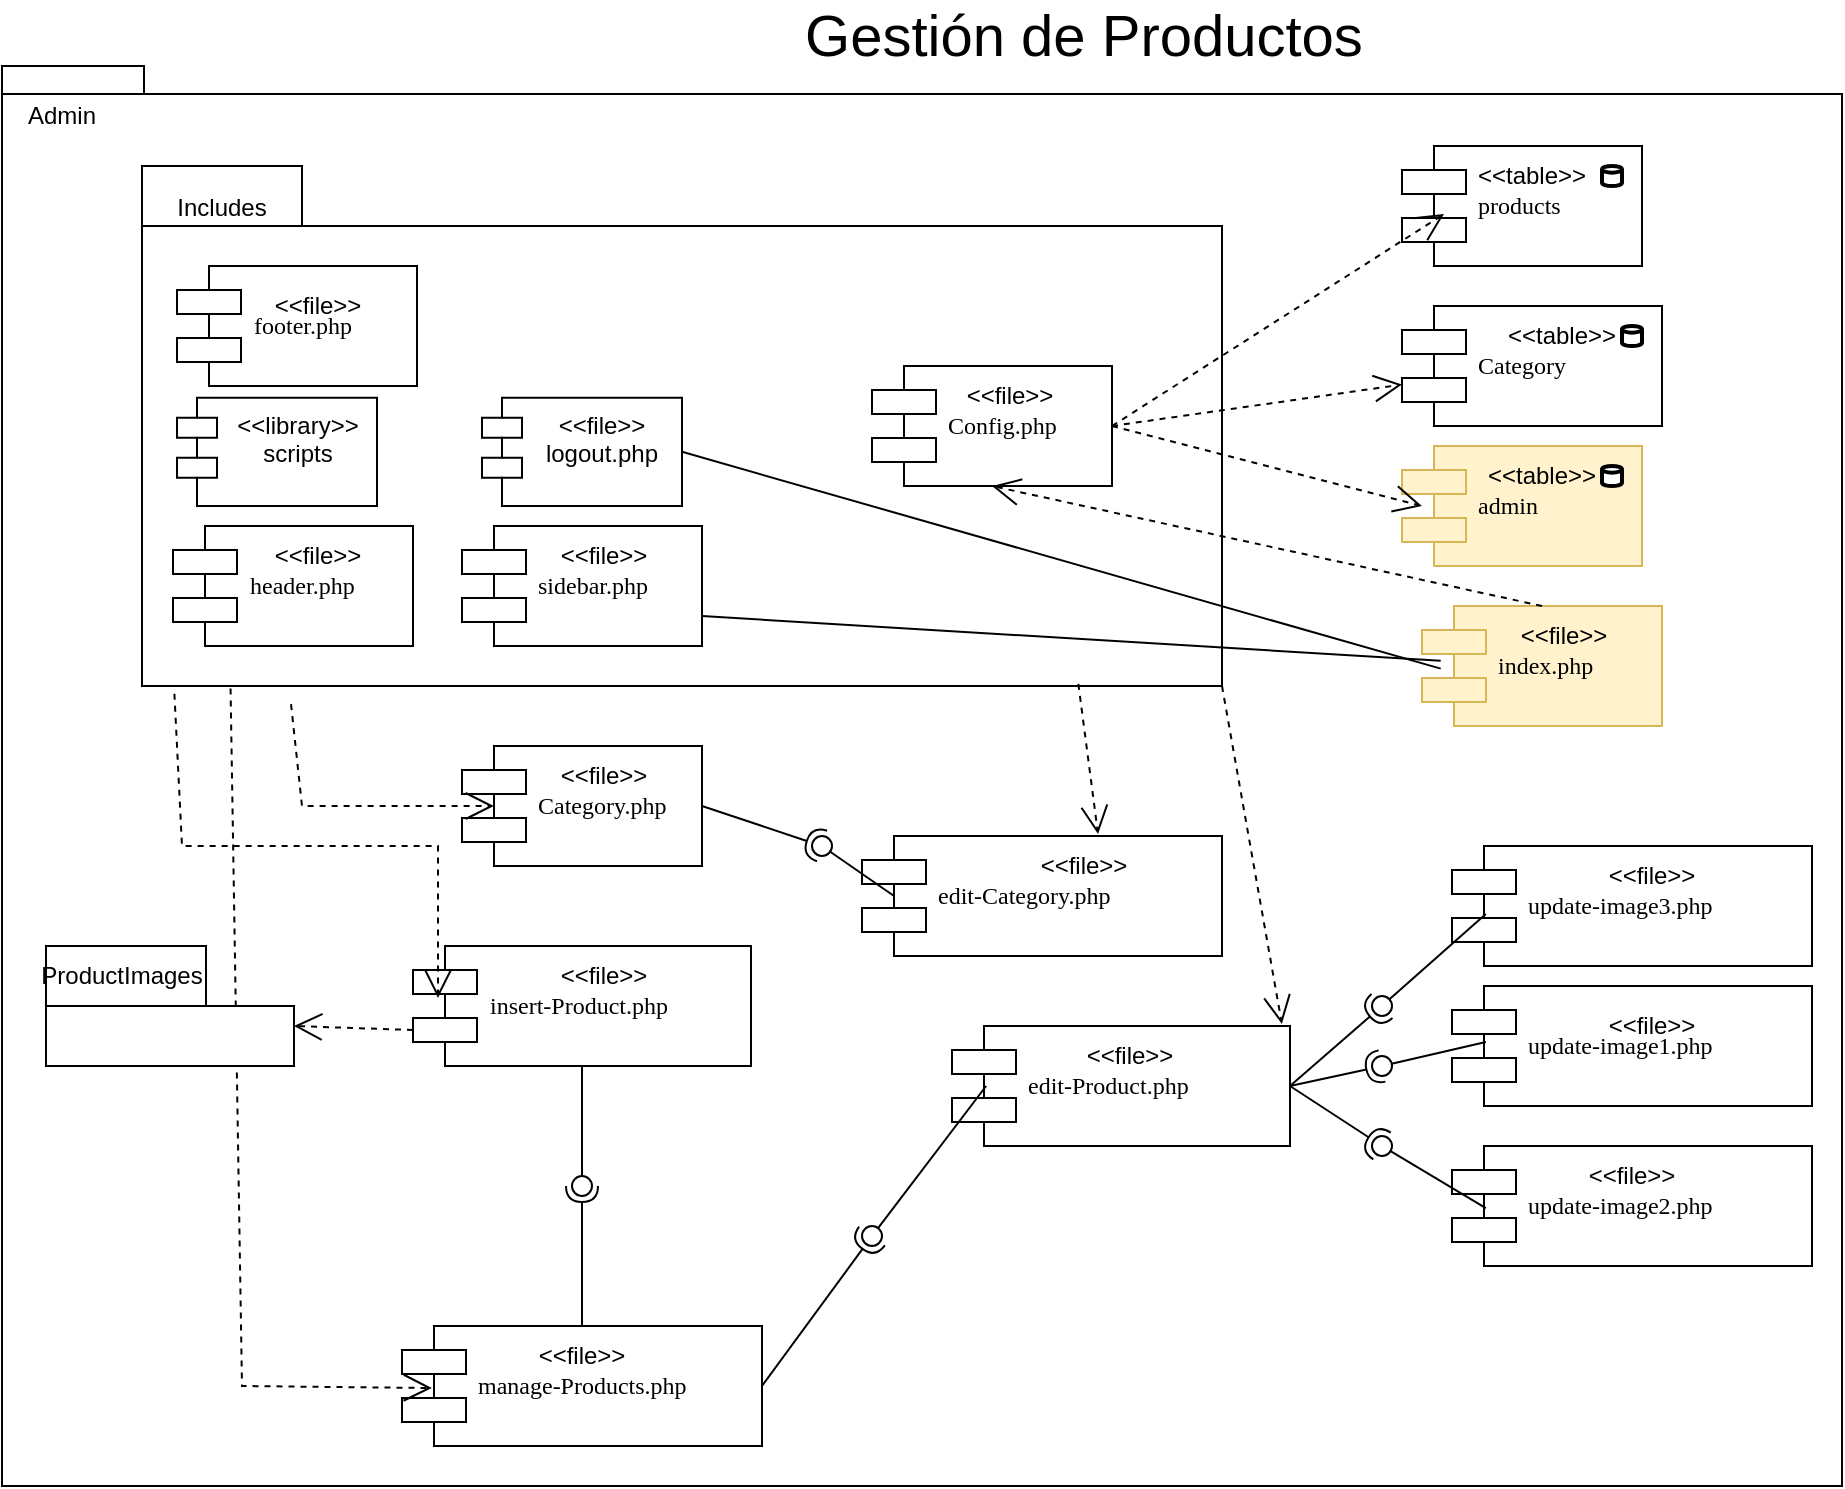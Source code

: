 <mxfile version="22.0.8" type="github">
  <diagram name="Página-1" id="GMEsVAINNBaTcpao7fsB">
    <mxGraphModel dx="2000" dy="1806" grid="1" gridSize="10" guides="1" tooltips="1" connect="1" arrows="1" fold="1" page="1" pageScale="1" pageWidth="827" pageHeight="1169" math="0" shadow="0">
      <root>
        <mxCell id="0" />
        <mxCell id="1" parent="0" />
        <mxCell id="oqwPhSUPqJG5sDOOm7o7-99" value="Gestión de Productos" style="text;html=1;strokeColor=none;fillColor=none;align=center;verticalAlign=middle;whiteSpace=wrap;rounded=0;fontSize=29;" parent="1" vertex="1">
          <mxGeometry x="241" width="420" height="30" as="geometry" />
        </mxCell>
        <mxCell id="aBW9D4QRDCEDmR9I3vUL-10" value="" style="shape=folder;fontStyle=1;spacingTop=10;tabWidth=40;tabHeight=14;tabPosition=left;html=1;whiteSpace=wrap;" parent="1" vertex="1">
          <mxGeometry x="-90" y="30" width="920" height="710" as="geometry" />
        </mxCell>
        <mxCell id="aBW9D4QRDCEDmR9I3vUL-11" value="" style="shape=folder;fontStyle=1;tabWidth=80;tabHeight=30;tabPosition=left;html=1;boundedLbl=1;whiteSpace=wrap;" parent="1" vertex="1">
          <mxGeometry x="-20" y="80" width="540" height="260" as="geometry" />
        </mxCell>
        <mxCell id="aBW9D4QRDCEDmR9I3vUL-12" value="&lt;font style=&quot;vertical-align: inherit;&quot;&gt;&lt;font style=&quot;vertical-align: inherit;&quot;&gt;Includes&lt;/font&gt;&lt;/font&gt;" style="text;html=1;strokeColor=none;fillColor=none;align=center;verticalAlign=middle;whiteSpace=wrap;rounded=0;" parent="1" vertex="1">
          <mxGeometry x="-10" y="85.82" width="60" height="30" as="geometry" />
        </mxCell>
        <mxCell id="aBW9D4QRDCEDmR9I3vUL-13" value="footer.php" style="shape=component;align=left;spacingLeft=36;rounded=0;shadow=0;comic=0;labelBackgroundColor=none;strokeWidth=1;fontFamily=Verdana;fontSize=12;html=1;" parent="1" vertex="1">
          <mxGeometry x="-2.5" y="130" width="120" height="60" as="geometry" />
        </mxCell>
        <mxCell id="aBW9D4QRDCEDmR9I3vUL-14" value="header.php" style="shape=component;align=left;spacingLeft=36;rounded=0;shadow=0;comic=0;labelBackgroundColor=none;strokeWidth=1;fontFamily=Verdana;fontSize=12;html=1;" parent="1" vertex="1">
          <mxGeometry x="-4.5" y="260" width="120" height="60" as="geometry" />
        </mxCell>
        <mxCell id="aBW9D4QRDCEDmR9I3vUL-15" value="&amp;lt;&amp;lt;file&amp;gt;&amp;gt;" style="text;html=1;strokeColor=none;fillColor=none;align=center;verticalAlign=middle;whiteSpace=wrap;rounded=0;" parent="1" vertex="1">
          <mxGeometry x="37.5" y="140" width="60" height="20" as="geometry" />
        </mxCell>
        <mxCell id="aBW9D4QRDCEDmR9I3vUL-16" value="products" style="shape=component;align=left;spacingLeft=36;rounded=0;shadow=0;comic=0;labelBackgroundColor=none;strokeWidth=1;fontFamily=Verdana;fontSize=12;html=1;" parent="1" vertex="1">
          <mxGeometry x="610" y="70" width="120" height="60" as="geometry" />
        </mxCell>
        <mxCell id="aBW9D4QRDCEDmR9I3vUL-17" value="Category" style="shape=component;align=left;spacingLeft=36;rounded=0;shadow=0;comic=0;labelBackgroundColor=none;strokeWidth=1;fontFamily=Verdana;fontSize=12;html=1;" parent="1" vertex="1">
          <mxGeometry x="610" y="150" width="130" height="60" as="geometry" />
        </mxCell>
        <mxCell id="aBW9D4QRDCEDmR9I3vUL-18" value="&amp;lt;&amp;lt;table&amp;gt;&amp;gt;" style="text;html=1;strokeColor=none;fillColor=none;align=center;verticalAlign=middle;whiteSpace=wrap;rounded=0;" parent="1" vertex="1">
          <mxGeometry x="645" y="70" width="60" height="30" as="geometry" />
        </mxCell>
        <mxCell id="aBW9D4QRDCEDmR9I3vUL-19" value="&amp;lt;&amp;lt;file&amp;gt;&amp;gt;" style="text;html=1;strokeColor=none;fillColor=none;align=center;verticalAlign=middle;whiteSpace=wrap;rounded=0;" parent="1" vertex="1">
          <mxGeometry x="37.5" y="260" width="60" height="30" as="geometry" />
        </mxCell>
        <mxCell id="aBW9D4QRDCEDmR9I3vUL-20" value="" style="strokeWidth=2;html=1;shape=mxgraph.flowchart.database;whiteSpace=wrap;" parent="1" vertex="1">
          <mxGeometry x="710" y="80" width="10" height="10" as="geometry" />
        </mxCell>
        <mxCell id="aBW9D4QRDCEDmR9I3vUL-21" value="index.php" style="shape=component;align=left;spacingLeft=36;rounded=0;shadow=0;comic=0;labelBackgroundColor=none;strokeWidth=1;fontFamily=Verdana;fontSize=12;html=1;fillColor=#fff2cc;strokeColor=#d6b656;" parent="1" vertex="1">
          <mxGeometry x="620" y="300" width="120" height="60" as="geometry" />
        </mxCell>
        <mxCell id="aBW9D4QRDCEDmR9I3vUL-22" value="admin" style="shape=component;align=left;spacingLeft=36;rounded=0;shadow=0;comic=0;labelBackgroundColor=none;strokeWidth=1;fontFamily=Verdana;fontSize=12;html=1;fillColor=#fff2cc;strokeColor=#d6b656;" parent="1" vertex="1">
          <mxGeometry x="610" y="220" width="120" height="60" as="geometry" />
        </mxCell>
        <mxCell id="aBW9D4QRDCEDmR9I3vUL-23" value="&amp;lt;&amp;lt;table&amp;gt;&amp;gt;" style="text;html=1;strokeColor=none;fillColor=none;align=center;verticalAlign=middle;whiteSpace=wrap;rounded=0;" parent="1" vertex="1">
          <mxGeometry x="650" y="220" width="60" height="30" as="geometry" />
        </mxCell>
        <mxCell id="aBW9D4QRDCEDmR9I3vUL-24" value="" style="ellipse;whiteSpace=wrap;html=1;align=center;aspect=fixed;fillColor=none;strokeColor=none;resizable=0;perimeter=centerPerimeter;rotatable=0;allowArrows=0;points=[];outlineConnect=1;" parent="1" vertex="1">
          <mxGeometry x="815" y="490" width="10" height="10" as="geometry" />
        </mxCell>
        <mxCell id="aBW9D4QRDCEDmR9I3vUL-25" value="" style="strokeWidth=2;html=1;shape=mxgraph.flowchart.database;whiteSpace=wrap;" parent="1" vertex="1">
          <mxGeometry x="710" y="230" width="10" height="10" as="geometry" />
        </mxCell>
        <mxCell id="aBW9D4QRDCEDmR9I3vUL-26" value="Config.php" style="shape=component;align=left;spacingLeft=36;rounded=0;shadow=0;comic=0;labelBackgroundColor=none;strokeWidth=1;fontFamily=Verdana;fontSize=12;html=1;" parent="1" vertex="1">
          <mxGeometry x="345" y="180" width="120" height="60" as="geometry" />
        </mxCell>
        <mxCell id="aBW9D4QRDCEDmR9I3vUL-27" value="&amp;lt;&amp;lt;file&amp;gt;&amp;gt;" style="text;html=1;strokeColor=none;fillColor=none;align=center;verticalAlign=middle;whiteSpace=wrap;rounded=0;" parent="1" vertex="1">
          <mxGeometry x="384" y="180" width="60" height="30" as="geometry" />
        </mxCell>
        <mxCell id="aBW9D4QRDCEDmR9I3vUL-28" value="&amp;lt;&amp;lt;table&amp;gt;&amp;gt;" style="text;html=1;strokeColor=none;fillColor=none;align=center;verticalAlign=middle;whiteSpace=wrap;rounded=0;" parent="1" vertex="1">
          <mxGeometry x="660" y="150" width="60" height="30" as="geometry" />
        </mxCell>
        <mxCell id="aBW9D4QRDCEDmR9I3vUL-29" value="" style="strokeWidth=2;html=1;shape=mxgraph.flowchart.database;whiteSpace=wrap;" parent="1" vertex="1">
          <mxGeometry x="720" y="160" width="10" height="10" as="geometry" />
        </mxCell>
        <mxCell id="aBW9D4QRDCEDmR9I3vUL-30" value="" style="endArrow=open;endSize=12;dashed=1;html=1;rounded=0;exitX=1;exitY=0.5;exitDx=0;exitDy=0;entryX=0.083;entryY=0.5;entryDx=0;entryDy=0;entryPerimeter=0;" parent="1" source="aBW9D4QRDCEDmR9I3vUL-26" target="aBW9D4QRDCEDmR9I3vUL-22" edge="1">
          <mxGeometry width="160" relative="1" as="geometry">
            <mxPoint x="506" y="441.98" as="sourcePoint" />
            <mxPoint x="261" y="470" as="targetPoint" />
          </mxGeometry>
        </mxCell>
        <mxCell id="aBW9D4QRDCEDmR9I3vUL-31" value="" style="endArrow=open;endSize=12;dashed=1;html=1;rounded=0;exitX=1;exitY=0.5;exitDx=0;exitDy=0;" parent="1" source="aBW9D4QRDCEDmR9I3vUL-26" target="aBW9D4QRDCEDmR9I3vUL-17" edge="1">
          <mxGeometry width="160" relative="1" as="geometry">
            <mxPoint x="475" y="220" as="sourcePoint" />
            <mxPoint x="630" y="260" as="targetPoint" />
          </mxGeometry>
        </mxCell>
        <mxCell id="aBW9D4QRDCEDmR9I3vUL-32" value="" style="endArrow=open;endSize=12;dashed=1;html=1;rounded=0;exitX=1;exitY=0.5;exitDx=0;exitDy=0;entryX=0.175;entryY=0.567;entryDx=0;entryDy=0;entryPerimeter=0;" parent="1" source="aBW9D4QRDCEDmR9I3vUL-26" target="aBW9D4QRDCEDmR9I3vUL-16" edge="1">
          <mxGeometry width="160" relative="1" as="geometry">
            <mxPoint x="485" y="230" as="sourcePoint" />
            <mxPoint x="640" y="270" as="targetPoint" />
          </mxGeometry>
        </mxCell>
        <mxCell id="aBW9D4QRDCEDmR9I3vUL-33" value="&lt;font style=&quot;vertical-align: inherit;&quot;&gt;&lt;font style=&quot;vertical-align: inherit;&quot;&gt;Admin&lt;/font&gt;&lt;/font&gt;" style="text;html=1;strokeColor=none;fillColor=none;align=center;verticalAlign=middle;whiteSpace=wrap;rounded=0;" parent="1" vertex="1">
          <mxGeometry x="-90" y="40" width="60" height="30" as="geometry" />
        </mxCell>
        <mxCell id="aBW9D4QRDCEDmR9I3vUL-34" value="Category.php" style="shape=component;align=left;spacingLeft=36;rounded=0;shadow=0;comic=0;labelBackgroundColor=none;strokeWidth=1;fontFamily=Verdana;fontSize=12;html=1;" parent="1" vertex="1">
          <mxGeometry x="140" y="370" width="120" height="60" as="geometry" />
        </mxCell>
        <mxCell id="aBW9D4QRDCEDmR9I3vUL-35" value="insert-Product.php" style="shape=component;align=left;spacingLeft=36;rounded=0;shadow=0;comic=0;labelBackgroundColor=none;strokeWidth=1;fontFamily=Verdana;fontSize=12;html=1;" parent="1" vertex="1">
          <mxGeometry x="115.5" y="470" width="169" height="60" as="geometry" />
        </mxCell>
        <mxCell id="aBW9D4QRDCEDmR9I3vUL-36" value="edit-Product.php" style="shape=component;align=left;spacingLeft=36;rounded=0;shadow=0;comic=0;labelBackgroundColor=none;strokeWidth=1;fontFamily=Verdana;fontSize=12;html=1;" parent="1" vertex="1">
          <mxGeometry x="385" y="510" width="169" height="60" as="geometry" />
        </mxCell>
        <mxCell id="aBW9D4QRDCEDmR9I3vUL-37" value="manage-Products.php" style="shape=component;align=left;spacingLeft=36;rounded=0;shadow=0;comic=0;labelBackgroundColor=none;strokeWidth=1;fontFamily=Verdana;fontSize=12;html=1;" parent="1" vertex="1">
          <mxGeometry x="110" y="660" width="180" height="60" as="geometry" />
        </mxCell>
        <mxCell id="aBW9D4QRDCEDmR9I3vUL-38" value="edit-Category.php" style="shape=component;align=left;spacingLeft=36;rounded=0;shadow=0;comic=0;labelBackgroundColor=none;strokeWidth=1;fontFamily=Verdana;fontSize=12;html=1;" parent="1" vertex="1">
          <mxGeometry x="340" y="415" width="180" height="60" as="geometry" />
        </mxCell>
        <mxCell id="aBW9D4QRDCEDmR9I3vUL-39" value="update-image1.php" style="shape=component;align=left;spacingLeft=36;rounded=0;shadow=0;comic=0;labelBackgroundColor=none;strokeWidth=1;fontFamily=Verdana;fontSize=12;html=1;" parent="1" vertex="1">
          <mxGeometry x="635" y="490" width="180" height="60" as="geometry" />
        </mxCell>
        <mxCell id="aBW9D4QRDCEDmR9I3vUL-40" value="update-image2.php" style="shape=component;align=left;spacingLeft=36;rounded=0;shadow=0;comic=0;labelBackgroundColor=none;strokeWidth=1;fontFamily=Verdana;fontSize=12;html=1;" parent="1" vertex="1">
          <mxGeometry x="635" y="570" width="180" height="60" as="geometry" />
        </mxCell>
        <mxCell id="aBW9D4QRDCEDmR9I3vUL-41" value="update-image3.php" style="shape=component;align=left;spacingLeft=36;rounded=0;shadow=0;comic=0;labelBackgroundColor=none;strokeWidth=1;fontFamily=Verdana;fontSize=12;html=1;" parent="1" vertex="1">
          <mxGeometry x="635" y="420" width="180" height="60" as="geometry" />
        </mxCell>
        <mxCell id="aBW9D4QRDCEDmR9I3vUL-42" value="" style="endArrow=open;endSize=12;dashed=1;html=1;rounded=0;exitX=0.5;exitY=0;exitDx=0;exitDy=0;entryX=0.5;entryY=1;entryDx=0;entryDy=0;" parent="1" source="aBW9D4QRDCEDmR9I3vUL-21" target="aBW9D4QRDCEDmR9I3vUL-26" edge="1">
          <mxGeometry width="160" relative="1" as="geometry">
            <mxPoint x="475" y="220" as="sourcePoint" />
            <mxPoint x="630" y="260" as="targetPoint" />
          </mxGeometry>
        </mxCell>
        <mxCell id="aBW9D4QRDCEDmR9I3vUL-43" value="sidebar.php" style="shape=component;align=left;spacingLeft=36;rounded=0;shadow=0;comic=0;labelBackgroundColor=none;strokeWidth=1;fontFamily=Verdana;fontSize=12;html=1;" parent="1" vertex="1">
          <mxGeometry x="140" y="260" width="120" height="60" as="geometry" />
        </mxCell>
        <mxCell id="aBW9D4QRDCEDmR9I3vUL-44" value="" style="endArrow=none;html=1;rounded=0;entryX=0.078;entryY=0.456;entryDx=0;entryDy=0;exitX=1;exitY=0.75;exitDx=0;exitDy=0;entryPerimeter=0;" parent="1" source="aBW9D4QRDCEDmR9I3vUL-43" target="aBW9D4QRDCEDmR9I3vUL-21" edge="1">
          <mxGeometry width="50" height="50" relative="1" as="geometry">
            <mxPoint x="107" y="390" as="sourcePoint" />
            <mxPoint x="210" y="330" as="targetPoint" />
          </mxGeometry>
        </mxCell>
        <mxCell id="aBW9D4QRDCEDmR9I3vUL-45" value="" style="rounded=0;orthogonalLoop=1;jettySize=auto;html=1;endArrow=halfCircle;endFill=0;endSize=6;strokeWidth=1;sketch=0;exitX=1;exitY=0.5;exitDx=0;exitDy=0;" parent="1" source="aBW9D4QRDCEDmR9I3vUL-36" edge="1">
          <mxGeometry relative="1" as="geometry">
            <mxPoint x="400" y="445" as="sourcePoint" />
            <mxPoint x="600" y="500" as="targetPoint" />
          </mxGeometry>
        </mxCell>
        <mxCell id="aBW9D4QRDCEDmR9I3vUL-46" value="" style="rounded=0;orthogonalLoop=1;jettySize=auto;html=1;endArrow=oval;endFill=0;sketch=0;sourcePerimeterSpacing=0;targetPerimeterSpacing=0;endSize=10;exitX=0.094;exitY=0.567;exitDx=0;exitDy=0;exitPerimeter=0;" parent="1" source="aBW9D4QRDCEDmR9I3vUL-41" edge="1">
          <mxGeometry relative="1" as="geometry">
            <mxPoint x="360" y="445" as="sourcePoint" />
            <mxPoint x="600" y="500" as="targetPoint" />
          </mxGeometry>
        </mxCell>
        <mxCell id="aBW9D4QRDCEDmR9I3vUL-47" value="" style="ellipse;whiteSpace=wrap;html=1;align=center;aspect=fixed;fillColor=none;strokeColor=none;resizable=0;perimeter=centerPerimeter;rotatable=0;allowArrows=0;points=[];outlineConnect=1;" parent="1" vertex="1">
          <mxGeometry x="375" y="440" width="10" height="10" as="geometry" />
        </mxCell>
        <mxCell id="aBW9D4QRDCEDmR9I3vUL-48" value="" style="rounded=0;orthogonalLoop=1;jettySize=auto;html=1;endArrow=halfCircle;endFill=0;endSize=6;strokeWidth=1;sketch=0;exitX=1;exitY=0.5;exitDx=0;exitDy=0;" parent="1" source="aBW9D4QRDCEDmR9I3vUL-36" edge="1">
          <mxGeometry relative="1" as="geometry">
            <mxPoint x="400" y="445" as="sourcePoint" />
            <mxPoint x="600" y="530" as="targetPoint" />
          </mxGeometry>
        </mxCell>
        <mxCell id="aBW9D4QRDCEDmR9I3vUL-49" value="" style="rounded=0;orthogonalLoop=1;jettySize=auto;html=1;endArrow=oval;endFill=0;sketch=0;sourcePerimeterSpacing=0;targetPerimeterSpacing=0;endSize=10;exitX=0.094;exitY=0.467;exitDx=0;exitDy=0;exitPerimeter=0;" parent="1" source="aBW9D4QRDCEDmR9I3vUL-39" edge="1">
          <mxGeometry relative="1" as="geometry">
            <mxPoint x="360" y="445" as="sourcePoint" />
            <mxPoint x="600" y="530" as="targetPoint" />
          </mxGeometry>
        </mxCell>
        <mxCell id="aBW9D4QRDCEDmR9I3vUL-50" value="" style="ellipse;whiteSpace=wrap;html=1;align=center;aspect=fixed;fillColor=none;strokeColor=none;resizable=0;perimeter=centerPerimeter;rotatable=0;allowArrows=0;points=[];outlineConnect=1;" parent="1" vertex="1">
          <mxGeometry x="375" y="440" width="10" height="10" as="geometry" />
        </mxCell>
        <mxCell id="aBW9D4QRDCEDmR9I3vUL-51" value="" style="rounded=0;orthogonalLoop=1;jettySize=auto;html=1;endArrow=halfCircle;endFill=0;endSize=6;strokeWidth=1;sketch=0;exitX=1;exitY=0.5;exitDx=0;exitDy=0;" parent="1" source="aBW9D4QRDCEDmR9I3vUL-36" edge="1">
          <mxGeometry relative="1" as="geometry">
            <mxPoint x="400" y="445" as="sourcePoint" />
            <mxPoint x="600" y="570" as="targetPoint" />
          </mxGeometry>
        </mxCell>
        <mxCell id="aBW9D4QRDCEDmR9I3vUL-52" value="" style="rounded=0;orthogonalLoop=1;jettySize=auto;html=1;endArrow=oval;endFill=0;sketch=0;sourcePerimeterSpacing=0;targetPerimeterSpacing=0;endSize=10;exitX=0.094;exitY=0.517;exitDx=0;exitDy=0;exitPerimeter=0;" parent="1" source="aBW9D4QRDCEDmR9I3vUL-40" edge="1">
          <mxGeometry relative="1" as="geometry">
            <mxPoint x="360" y="445" as="sourcePoint" />
            <mxPoint x="600" y="570" as="targetPoint" />
          </mxGeometry>
        </mxCell>
        <mxCell id="aBW9D4QRDCEDmR9I3vUL-53" value="" style="ellipse;whiteSpace=wrap;html=1;align=center;aspect=fixed;fillColor=none;strokeColor=none;resizable=0;perimeter=centerPerimeter;rotatable=0;allowArrows=0;points=[];outlineConnect=1;" parent="1" vertex="1">
          <mxGeometry x="375" y="440" width="10" height="10" as="geometry" />
        </mxCell>
        <mxCell id="aBW9D4QRDCEDmR9I3vUL-54" value="" style="rounded=0;orthogonalLoop=1;jettySize=auto;html=1;endArrow=halfCircle;endFill=0;endSize=6;strokeWidth=1;sketch=0;exitX=1;exitY=0.5;exitDx=0;exitDy=0;" parent="1" source="aBW9D4QRDCEDmR9I3vUL-34" edge="1">
          <mxGeometry relative="1" as="geometry">
            <mxPoint x="400" y="445" as="sourcePoint" />
            <mxPoint x="320" y="420" as="targetPoint" />
          </mxGeometry>
        </mxCell>
        <mxCell id="aBW9D4QRDCEDmR9I3vUL-55" value="" style="rounded=0;orthogonalLoop=1;jettySize=auto;html=1;endArrow=oval;endFill=0;sketch=0;sourcePerimeterSpacing=0;targetPerimeterSpacing=0;endSize=10;exitX=0.089;exitY=0.5;exitDx=0;exitDy=0;exitPerimeter=0;" parent="1" source="aBW9D4QRDCEDmR9I3vUL-38" edge="1">
          <mxGeometry relative="1" as="geometry">
            <mxPoint x="360" y="445" as="sourcePoint" />
            <mxPoint x="320" y="420" as="targetPoint" />
          </mxGeometry>
        </mxCell>
        <mxCell id="aBW9D4QRDCEDmR9I3vUL-56" value="" style="ellipse;whiteSpace=wrap;html=1;align=center;aspect=fixed;fillColor=none;strokeColor=none;resizable=0;perimeter=centerPerimeter;rotatable=0;allowArrows=0;points=[];outlineConnect=1;" parent="1" vertex="1">
          <mxGeometry x="375" y="440" width="10" height="10" as="geometry" />
        </mxCell>
        <mxCell id="aBW9D4QRDCEDmR9I3vUL-57" value="" style="rounded=0;orthogonalLoop=1;jettySize=auto;html=1;endArrow=halfCircle;endFill=0;endSize=6;strokeWidth=1;sketch=0;exitX=1;exitY=0.5;exitDx=0;exitDy=0;entryX=0.2;entryY=0.4;entryDx=0;entryDy=0;entryPerimeter=0;" parent="1" source="aBW9D4QRDCEDmR9I3vUL-37" target="aBW9D4QRDCEDmR9I3vUL-59" edge="1">
          <mxGeometry relative="1" as="geometry">
            <mxPoint x="390" y="575" as="sourcePoint" />
            <mxPoint x="360" y="560" as="targetPoint" />
          </mxGeometry>
        </mxCell>
        <mxCell id="aBW9D4QRDCEDmR9I3vUL-58" value="" style="rounded=0;orthogonalLoop=1;jettySize=auto;html=1;endArrow=oval;endFill=0;sketch=0;sourcePerimeterSpacing=0;targetPerimeterSpacing=0;endSize=10;exitX=0.101;exitY=0.5;exitDx=0;exitDy=0;exitPerimeter=0;entryX=0;entryY=0.2;entryDx=0;entryDy=0;entryPerimeter=0;" parent="1" source="aBW9D4QRDCEDmR9I3vUL-36" target="aBW9D4QRDCEDmR9I3vUL-59" edge="1">
          <mxGeometry relative="1" as="geometry">
            <mxPoint x="350" y="575" as="sourcePoint" />
            <mxPoint x="360" y="560" as="targetPoint" />
          </mxGeometry>
        </mxCell>
        <mxCell id="aBW9D4QRDCEDmR9I3vUL-59" value="" style="ellipse;whiteSpace=wrap;html=1;align=center;aspect=fixed;fillColor=none;strokeColor=none;resizable=0;perimeter=centerPerimeter;rotatable=0;allowArrows=0;points=[];outlineConnect=1;" parent="1" vertex="1">
          <mxGeometry x="340" y="610" width="10" height="10" as="geometry" />
        </mxCell>
        <mxCell id="aBW9D4QRDCEDmR9I3vUL-60" value="" style="rounded=0;orthogonalLoop=1;jettySize=auto;html=1;endArrow=halfCircle;endFill=0;endSize=6;strokeWidth=1;sketch=0;exitX=0.5;exitY=0;exitDx=0;exitDy=0;" parent="1" source="aBW9D4QRDCEDmR9I3vUL-37" edge="1">
          <mxGeometry relative="1" as="geometry">
            <mxPoint x="390" y="575" as="sourcePoint" />
            <mxPoint x="200" y="590" as="targetPoint" />
          </mxGeometry>
        </mxCell>
        <mxCell id="aBW9D4QRDCEDmR9I3vUL-61" value="" style="ellipse;whiteSpace=wrap;html=1;align=center;aspect=fixed;fillColor=none;strokeColor=none;resizable=0;perimeter=centerPerimeter;rotatable=0;allowArrows=0;points=[];outlineConnect=1;" parent="1" vertex="1">
          <mxGeometry x="364" y="570" width="10" height="10" as="geometry" />
        </mxCell>
        <mxCell id="aBW9D4QRDCEDmR9I3vUL-62" value="" style="rounded=0;orthogonalLoop=1;jettySize=auto;html=1;endArrow=oval;endFill=0;sketch=0;sourcePerimeterSpacing=0;targetPerimeterSpacing=0;endSize=10;exitX=0.5;exitY=1;exitDx=0;exitDy=0;" parent="1" source="aBW9D4QRDCEDmR9I3vUL-35" edge="1">
          <mxGeometry relative="1" as="geometry">
            <mxPoint x="412" y="550" as="sourcePoint" />
            <mxPoint x="200" y="590" as="targetPoint" />
          </mxGeometry>
        </mxCell>
        <mxCell id="aBW9D4QRDCEDmR9I3vUL-63" value="&amp;lt;&amp;lt;file&amp;gt;&amp;gt;" style="text;html=1;strokeColor=none;fillColor=none;align=center;verticalAlign=middle;whiteSpace=wrap;rounded=0;" parent="1" vertex="1">
          <mxGeometry x="181" y="370" width="60" height="30" as="geometry" />
        </mxCell>
        <mxCell id="aBW9D4QRDCEDmR9I3vUL-64" value="" style="endArrow=open;endSize=12;dashed=1;html=1;rounded=0;exitX=0.03;exitY=1.015;exitDx=0;exitDy=0;entryX=0.074;entryY=0.433;entryDx=0;entryDy=0;entryPerimeter=0;exitPerimeter=0;" parent="1" source="aBW9D4QRDCEDmR9I3vUL-11" target="aBW9D4QRDCEDmR9I3vUL-35" edge="1">
          <mxGeometry width="160" relative="1" as="geometry">
            <mxPoint x="690" y="310" as="sourcePoint" />
            <mxPoint x="415" y="250" as="targetPoint" />
            <Array as="points">
              <mxPoint y="420" />
              <mxPoint x="128" y="420" />
            </Array>
          </mxGeometry>
        </mxCell>
        <mxCell id="aBW9D4QRDCEDmR9I3vUL-65" value="" style="endArrow=open;endSize=12;dashed=1;html=1;rounded=0;exitX=0.138;exitY=1.035;exitDx=0;exitDy=0;entryX=0.133;entryY=0.5;entryDx=0;entryDy=0;entryPerimeter=0;exitPerimeter=0;" parent="1" source="aBW9D4QRDCEDmR9I3vUL-11" target="aBW9D4QRDCEDmR9I3vUL-34" edge="1">
          <mxGeometry width="160" relative="1" as="geometry">
            <mxPoint x="700" y="320" as="sourcePoint" />
            <mxPoint x="425" y="260" as="targetPoint" />
            <Array as="points">
              <mxPoint x="60" y="400" />
            </Array>
          </mxGeometry>
        </mxCell>
        <mxCell id="aBW9D4QRDCEDmR9I3vUL-66" value="" style="endArrow=open;endSize=12;dashed=1;html=1;rounded=0;exitX=0.082;exitY=1.005;exitDx=0;exitDy=0;exitPerimeter=0;entryX=0.083;entryY=0.517;entryDx=0;entryDy=0;entryPerimeter=0;" parent="1" source="aBW9D4QRDCEDmR9I3vUL-11" target="aBW9D4QRDCEDmR9I3vUL-37" edge="1">
          <mxGeometry width="160" relative="1" as="geometry">
            <mxPoint x="710" y="330" as="sourcePoint" />
            <mxPoint x="260" y="560" as="targetPoint" />
            <Array as="points">
              <mxPoint x="30" y="690" />
            </Array>
          </mxGeometry>
        </mxCell>
        <mxCell id="aBW9D4QRDCEDmR9I3vUL-67" value="" style="endArrow=open;endSize=12;dashed=1;html=1;rounded=0;exitX=0;exitY=0.7;exitDx=0;exitDy=0;entryX=0;entryY=0;entryDx=124;entryDy=45;entryPerimeter=0;" parent="1" source="aBW9D4QRDCEDmR9I3vUL-35" edge="1">
          <mxGeometry width="160" relative="1" as="geometry">
            <mxPoint x="720" y="340" as="sourcePoint" />
            <mxPoint x="56" y="510" as="targetPoint" />
          </mxGeometry>
        </mxCell>
        <mxCell id="aBW9D4QRDCEDmR9I3vUL-68" value="&amp;lt;&amp;lt;file&amp;gt;&amp;gt;" style="text;html=1;strokeColor=none;fillColor=none;align=center;verticalAlign=middle;whiteSpace=wrap;rounded=0;" parent="1" vertex="1">
          <mxGeometry x="181" y="470" width="60" height="30" as="geometry" />
        </mxCell>
        <mxCell id="aBW9D4QRDCEDmR9I3vUL-69" value="&amp;lt;&amp;lt;file&amp;gt;&amp;gt;" style="text;html=1;strokeColor=none;fillColor=none;align=center;verticalAlign=middle;whiteSpace=wrap;rounded=0;" parent="1" vertex="1">
          <mxGeometry x="421" y="415" width="60" height="30" as="geometry" />
        </mxCell>
        <mxCell id="aBW9D4QRDCEDmR9I3vUL-70" value="&amp;lt;&amp;lt;file&amp;gt;&amp;gt;" style="text;html=1;strokeColor=none;fillColor=none;align=center;verticalAlign=middle;whiteSpace=wrap;rounded=0;" parent="1" vertex="1">
          <mxGeometry x="444" y="510" width="60" height="30" as="geometry" />
        </mxCell>
        <mxCell id="aBW9D4QRDCEDmR9I3vUL-71" value="&amp;lt;&amp;lt;file&amp;gt;&amp;gt;" style="text;html=1;strokeColor=none;fillColor=none;align=center;verticalAlign=middle;whiteSpace=wrap;rounded=0;" parent="1" vertex="1">
          <mxGeometry x="705" y="420" width="60" height="30" as="geometry" />
        </mxCell>
        <mxCell id="aBW9D4QRDCEDmR9I3vUL-72" value="&amp;lt;&amp;lt;file&amp;gt;&amp;gt;" style="text;html=1;strokeColor=none;fillColor=none;align=center;verticalAlign=middle;whiteSpace=wrap;rounded=0;" parent="1" vertex="1">
          <mxGeometry x="705" y="495" width="60" height="30" as="geometry" />
        </mxCell>
        <mxCell id="aBW9D4QRDCEDmR9I3vUL-73" value="&amp;lt;&amp;lt;file&amp;gt;&amp;gt;" style="text;html=1;strokeColor=none;fillColor=none;align=center;verticalAlign=middle;whiteSpace=wrap;rounded=0;" parent="1" vertex="1">
          <mxGeometry x="695" y="570" width="60" height="30" as="geometry" />
        </mxCell>
        <mxCell id="aBW9D4QRDCEDmR9I3vUL-74" value="&amp;lt;&amp;lt;file&amp;gt;&amp;gt;" style="text;html=1;strokeColor=none;fillColor=none;align=center;verticalAlign=middle;whiteSpace=wrap;rounded=0;" parent="1" vertex="1">
          <mxGeometry x="170" y="660" width="60" height="30" as="geometry" />
        </mxCell>
        <mxCell id="aBW9D4QRDCEDmR9I3vUL-75" value="&amp;lt;&amp;lt;file&amp;gt;&amp;gt;" style="text;html=1;strokeColor=none;fillColor=none;align=center;verticalAlign=middle;whiteSpace=wrap;rounded=0;" parent="1" vertex="1">
          <mxGeometry x="661" y="300" width="60" height="30" as="geometry" />
        </mxCell>
        <mxCell id="aBW9D4QRDCEDmR9I3vUL-76" value="&amp;lt;&amp;lt;file&amp;gt;&amp;gt;" style="text;html=1;strokeColor=none;fillColor=none;align=center;verticalAlign=middle;whiteSpace=wrap;rounded=0;" parent="1" vertex="1">
          <mxGeometry x="181" y="260" width="60" height="30" as="geometry" />
        </mxCell>
        <mxCell id="aBW9D4QRDCEDmR9I3vUL-77" value="" style="shape=folder;fontStyle=1;tabWidth=80;tabHeight=30;tabPosition=left;html=1;boundedLbl=1;whiteSpace=wrap;" parent="1" vertex="1">
          <mxGeometry x="-68" y="470" width="124" height="60" as="geometry" />
        </mxCell>
        <mxCell id="aBW9D4QRDCEDmR9I3vUL-78" value="&lt;font style=&quot;vertical-align: inherit;&quot;&gt;&lt;font style=&quot;vertical-align: inherit;&quot;&gt;ProductImages&lt;/font&gt;&lt;/font&gt;" style="text;html=1;strokeColor=none;fillColor=none;align=center;verticalAlign=middle;whiteSpace=wrap;rounded=0;" parent="1" vertex="1">
          <mxGeometry x="-60" y="470" width="60" height="30" as="geometry" />
        </mxCell>
        <mxCell id="jId8rCC4zyaOJXFru7sP-6" value="" style="ellipse;whiteSpace=wrap;html=1;align=center;aspect=fixed;fillColor=none;strokeColor=none;resizable=1;perimeter=centerPerimeter;rotatable=1;allowArrows=0;points=[];outlineConnect=1;movable=1;deletable=1;editable=1;locked=0;connectable=1;" parent="1" vertex="1">
          <mxGeometry x="377.5" y="30" width="10" height="10" as="geometry" />
        </mxCell>
        <mxCell id="jId8rCC4zyaOJXFru7sP-12" value="" style="ellipse;whiteSpace=wrap;html=1;align=center;aspect=fixed;fillColor=none;strokeColor=none;resizable=1;perimeter=centerPerimeter;rotatable=1;allowArrows=0;points=[];outlineConnect=1;movable=1;deletable=1;editable=1;locked=0;connectable=1;" parent="1" vertex="1">
          <mxGeometry x="678.75" y="30" width="10" height="10" as="geometry" />
        </mxCell>
        <mxCell id="jId8rCC4zyaOJXFru7sP-55" value="&amp;lt;&amp;lt;file&amp;gt;&amp;gt;&lt;br&gt;logout.php" style="shape=module;align=left;spacingLeft=20;align=center;verticalAlign=top;whiteSpace=wrap;html=1;movable=1;resizable=1;rotatable=1;deletable=1;editable=1;locked=0;connectable=1;" parent="1" vertex="1">
          <mxGeometry x="150" y="195.818" width="100" height="54.182" as="geometry" />
        </mxCell>
        <mxCell id="jId8rCC4zyaOJXFru7sP-56" value="&amp;lt;&amp;lt;library&amp;gt;&amp;gt;&lt;br&gt;scripts" style="shape=module;align=left;spacingLeft=20;align=center;verticalAlign=top;whiteSpace=wrap;html=1;movable=1;resizable=1;rotatable=1;deletable=1;editable=1;locked=0;connectable=1;" parent="1" vertex="1">
          <mxGeometry x="-2.5" y="195.818" width="100" height="54.182" as="geometry" />
        </mxCell>
        <mxCell id="jId8rCC4zyaOJXFru7sP-59" value="" style="ellipse;whiteSpace=wrap;html=1;align=center;aspect=fixed;fillColor=none;strokeColor=none;resizable=0;perimeter=centerPerimeter;rotatable=0;allowArrows=0;points=[];outlineConnect=1;" parent="1" vertex="1">
          <mxGeometry x="395" y="230" width="10" height="10" as="geometry" />
        </mxCell>
        <mxCell id="G_vEOb6NkQKFBhfQhnyX-1" value="" style="endArrow=open;endSize=12;dashed=1;html=1;rounded=0;exitX=0.867;exitY=0.996;exitDx=0;exitDy=0;entryX=0.617;entryY=-0.033;entryDx=0;entryDy=0;exitPerimeter=0;entryPerimeter=0;" edge="1" parent="1" source="aBW9D4QRDCEDmR9I3vUL-11" target="aBW9D4QRDCEDmR9I3vUL-69">
          <mxGeometry width="160" relative="1" as="geometry">
            <mxPoint x="65" y="359" as="sourcePoint" />
            <mxPoint x="166" y="410" as="targetPoint" />
            <Array as="points" />
          </mxGeometry>
        </mxCell>
        <mxCell id="G_vEOb6NkQKFBhfQhnyX-2" value="" style="endArrow=open;endSize=12;dashed=1;html=1;rounded=0;exitX=0;exitY=0;exitDx=540;exitDy=260;entryX=0.976;entryY=-0.017;entryDx=0;entryDy=0;exitPerimeter=0;entryPerimeter=0;" edge="1" parent="1" source="aBW9D4QRDCEDmR9I3vUL-11" target="aBW9D4QRDCEDmR9I3vUL-36">
          <mxGeometry width="160" relative="1" as="geometry">
            <mxPoint x="458" y="349" as="sourcePoint" />
            <mxPoint x="490" y="430" as="targetPoint" />
            <Array as="points" />
          </mxGeometry>
        </mxCell>
        <mxCell id="G_vEOb6NkQKFBhfQhnyX-4" value="" style="endArrow=none;html=1;rounded=0;entryX=0.078;entryY=0.522;entryDx=0;entryDy=0;exitX=1;exitY=0.5;exitDx=0;exitDy=0;entryPerimeter=0;" edge="1" parent="1" source="jId8rCC4zyaOJXFru7sP-55" target="aBW9D4QRDCEDmR9I3vUL-21">
          <mxGeometry width="50" height="50" relative="1" as="geometry">
            <mxPoint x="270" y="315" as="sourcePoint" />
            <mxPoint x="649" y="314" as="targetPoint" />
          </mxGeometry>
        </mxCell>
      </root>
    </mxGraphModel>
  </diagram>
</mxfile>
